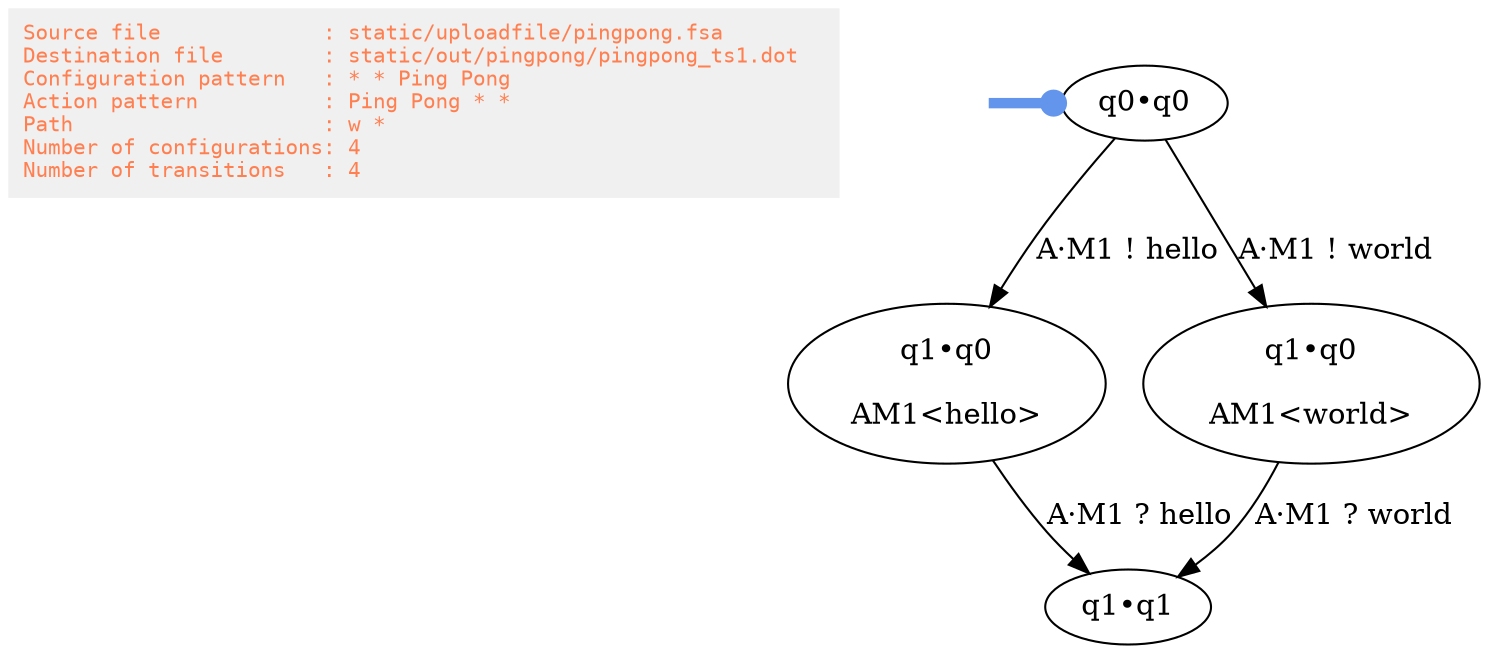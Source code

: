 digraph ICTS {
graph [bgcolor="transparent", bb=10];
subgraph legend {
	#rank = sink;
	Legend [shape=rectangle, penwidth=0, fontname=courier, fontsize=10, fillcolor=gray94, style=filled, fontcolor=coral, margin=0.1,
		label="Source file             : static/uploadfile/pingpong.fsa	\lDestination file        : static/out/pingpong/pingpong_ts1.dot	\lConfiguration pattern   : * * Ping Pong	\lAction pattern          : Ping Pong * *	\lPath                    : w *	\lNumber of configurations: 4	\lNumber of transitions   : 4\l"];
}

subgraph ts{
"__start" [shape = "none"; label="";]
{rank = same "__start" "q0_q0"}
	"q0_q0"			[label="q0&bull;q0"];
	"q1_q0____AM1hello"			[label="q1&bull;q0\n\nAM1<hello>"];
	"q1_q0____AM1world"			[label="q1&bull;q0\n\nAM1<world>"];
	"q1_q1"			[label="q1&bull;q1"];

}{
"__start" -> "q0_q0" [arrowhead=dot; label=""; penwidth=5; color=cornflowerblue]
	"q0_q0" -> "q1_q0____AM1hello"			[label="A&middot;M1 ! hello"];
	"q0_q0" -> "q1_q0____AM1world"			[label="A&middot;M1 ! world"];
	"q1_q0____AM1hello" -> "q1_q1"			[label="A&middot;M1 ? hello"];
	"q1_q0____AM1world" -> "q1_q1"			[label="A&middot;M1 ? world"];

}}
